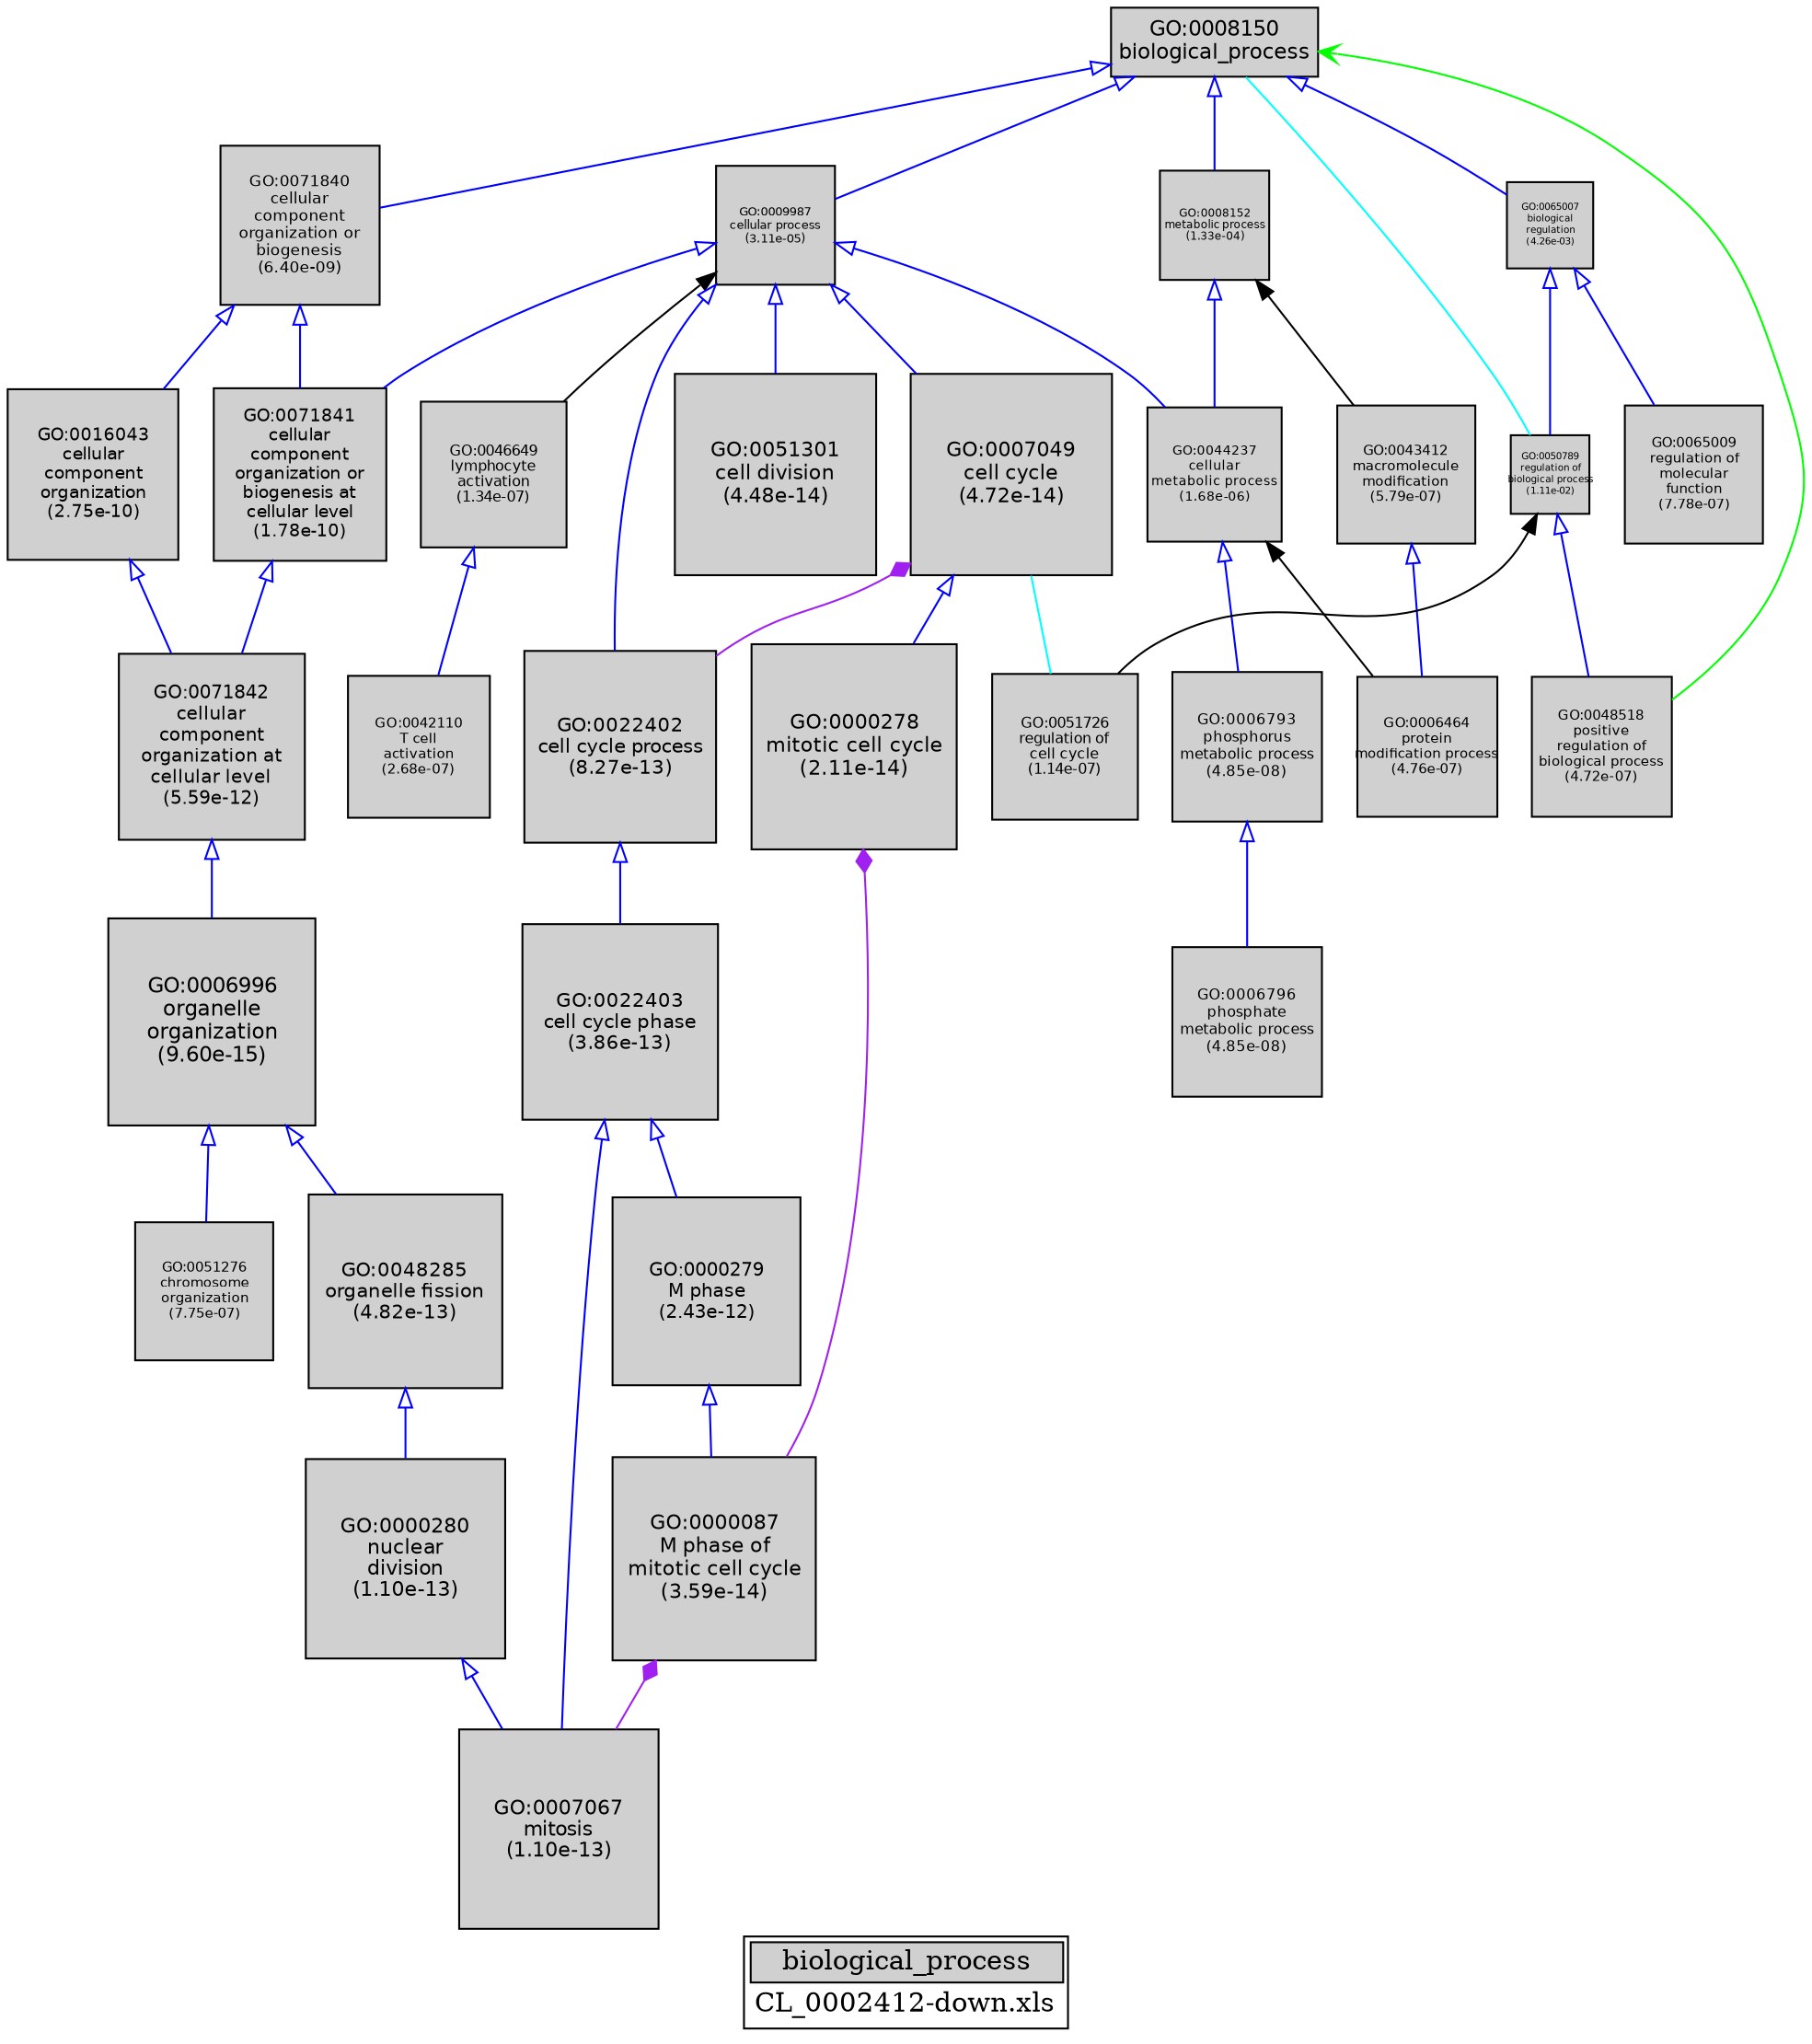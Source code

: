 digraph "biological_process" {
graph [ bgcolor = "#FFFFFF", label = <<TABLE COLOR="black" BGCOLOR="white"><TR><TD COLSPAN="2" BGCOLOR="#D0D0D0"><FONT COLOR="black">biological_process</FONT></TD></TR><TR><TD BORDER="0">CL_0002412-down.xls</TD></TR></TABLE>> ];
node [ fontname = "Helvetica" ];

subgraph "nodes" {

node [ style = "filled", fixedsize = "true", width = 1, shape = "box", fontsize = 9, fillcolor = "#D0D0D0", fontcolor = "black", color = "black" ];

"GO:0048285" [ URL = "#GO:0048285", label = <<TABLE BORDER="0"><TR><TD>GO:0048285<BR/>organelle fission<BR/>(4.82e-13)</TD></TR></TABLE>>, width = 1.40648052184, shape = "box", fontsize = 10.1266597573, height = 1.40648052184 ];
"GO:0006996" [ URL = "#GO:0006996", label = <<TABLE BORDER="0"><TR><TD>GO:0006996<BR/>organelle<BR/>organization<BR/>(9.60e-15)</TD></TR></TABLE>>, width = 1.5, shape = "box", fontsize = 10.8, height = 1.5 ];
"GO:0071842" [ URL = "#GO:0071842", label = <<TABLE BORDER="0"><TR><TD>GO:0071842<BR/>cellular<BR/>component<BR/>organization at<BR/>cellular level<BR/>(5.59e-12)</TD></TR></TABLE>>, width = 1.34464397377, shape = "box", fontsize = 9.68143661112, height = 1.34464397377 ];
"GO:0046649" [ URL = "#GO:0046649", label = <<TABLE BORDER="0"><TR><TD>GO:0046649<BR/>lymphocyte<BR/>activation<BR/>(1.34e-07)</TD></TR></TABLE>>, width = 1.05269752909, shape = "box", fontsize = 7.57942220947, height = 1.05269752909 ];
"GO:0042110" [ URL = "#GO:0042110", label = <<TABLE BORDER="0"><TR><TD>GO:0042110<BR/>T cell<BR/>activation<BR/>(2.68e-07)</TD></TR></TABLE>>, width = 1.02961228067, shape = "box", fontsize = 7.4132084208, height = 1.02961228067 ];
"GO:0022402" [ URL = "#GO:0022402", label = <<TABLE BORDER="0"><TR><TD>GO:0022402<BR/>cell cycle process<BR/>(8.27e-13)</TD></TR></TABLE>>, width = 1.39309147526, shape = "box", fontsize = 10.0302586219, height = 1.39309147526 ];
"GO:0022403" [ URL = "#GO:0022403", label = <<TABLE BORDER="0"><TR><TD>GO:0022403<BR/>cell cycle phase<BR/>(3.86e-13)</TD></TR></TABLE>>, width = 1.41194873247, shape = "box", fontsize = 10.1660308738, height = 1.41194873247 ];
"GO:0051276" [ URL = "#GO:0051276", label = <<TABLE BORDER="0"><TR><TD>GO:0051276<BR/>chromosome<BR/>organization<BR/>(7.75e-07)</TD></TR></TABLE>>, width = 0.993204418325, shape = "box", fontsize = 7.15107181194, height = 0.993204418325 ];
"GO:0051726" [ URL = "#GO:0051726", label = <<TABLE BORDER="0"><TR><TD>GO:0051726<BR/>regulation of<BR/>cell cycle<BR/>(1.14e-07)</TD></TR></TABLE>>, width = 1.05797974474, shape = "box", fontsize = 7.6174541621, height = 1.05797974474 ];
"GO:0065009" [ URL = "#GO:0065009", label = <<TABLE BORDER="0"><TR><TD>GO:0065009<BR/>regulation of<BR/>molecular<BR/>function<BR/>(7.78e-07)</TD></TR></TABLE>>, width = 0.993071688128, shape = "box", fontsize = 7.15011615452, height = 0.993071688128 ];
"GO:0008150" [ URL = "#GO:0008150", label = <<TABLE BORDER="0"><TR><TD>GO:0008150<BR/>biological_process</TD></TR></TABLE>>, width = 1.5, shape = "box", fontsize = 10.8 ];
"GO:0007049" [ URL = "#GO:0007049", label = <<TABLE BORDER="0"><TR><TD>GO:0007049<BR/>cell cycle<BR/>(4.72e-14)</TD></TR></TABLE>>, width = 1.46270389297, shape = "box", fontsize = 10.5314680294, height = 1.46270389297 ];
"GO:0044237" [ URL = "#GO:0044237", label = <<TABLE BORDER="0"><TR><TD>GO:0044237<BR/>cellular<BR/>metabolic process<BR/>(1.68e-06)</TD></TR></TABLE>>, width = 0.965772811071, shape = "box", fontsize = 6.95356423971, height = 0.965772811071 ];
"GO:0071840" [ URL = "#GO:0071840", label = <<TABLE BORDER="0"><TR><TD>GO:0071840<BR/>cellular<BR/>component<BR/>organization or<BR/>biogenesis<BR/>(6.40e-09)</TD></TR></TABLE>>, width = 1.14860770188, shape = "box", fontsize = 8.26997545353, height = 1.14860770188 ];
"GO:0051301" [ URL = "#GO:0051301", label = <<TABLE BORDER="0"><TR><TD>GO:0051301<BR/>cell division<BR/>(4.48e-14)</TD></TR></TABLE>>, width = 1.46390210166, shape = "box", fontsize = 10.5400951319, height = 1.46390210166 ];
"GO:0000278" [ URL = "#GO:0000278", label = <<TABLE BORDER="0"><TR><TD>GO:0000278<BR/>mitotic cell cycle<BR/>(2.11e-14)</TD></TR></TABLE>>, width = 1.48163485093, shape = "box", fontsize = 10.6677709267, height = 1.48163485093 ];
"GO:0043412" [ URL = "#GO:0043412", label = <<TABLE BORDER="0"><TR><TD>GO:0043412<BR/>macromolecule<BR/>modification<BR/>(5.79e-07)</TD></TR></TABLE>>, width = 1.00334525623, shape = "box", fontsize = 7.22408584489, height = 1.00334525623 ];
"GO:0050789" [ URL = "#GO:0050789", label = <<TABLE BORDER="0"><TR><TD>GO:0050789<BR/>regulation of<BR/>biological process<BR/>(1.11e-02)</TD></TR></TABLE>>, width = 0.567761175823, shape = "box", fontsize = 5.0, height = 0.567761175823 ];
"GO:0008152" [ URL = "#GO:0008152", label = <<TABLE BORDER="0"><TR><TD>GO:0008152<BR/>metabolic process<BR/>(1.33e-04)</TD></TR></TABLE>>, width = 0.793210250384, shape = "box", fontsize = 5.71111380276, height = 0.793210250384 ];
"GO:0006796" [ URL = "#GO:0006796", label = <<TABLE BORDER="0"><TR><TD>GO:0006796<BR/>phosphate<BR/>metabolic process<BR/>(4.85e-08)</TD></TR></TABLE>>, width = 1.08571982655, shape = "box", fontsize = 7.81718275119, height = 1.08571982655 ];
"GO:0007067" [ URL = "#GO:0007067", label = <<TABLE BORDER="0"><TR><TD>GO:0007067<BR/>mitosis<BR/>(1.10e-13)</TD></TR></TABLE>>, width = 1.44252583264, shape = "box", fontsize = 10.386185995, height = 1.44252583264 ];
"GO:0016043" [ URL = "#GO:0016043", label = <<TABLE BORDER="0"><TR><TD>GO:0016043<BR/>cellular<BR/>component<BR/>organization<BR/>(2.75e-10)</TD></TR></TABLE>>, width = 1.24008512338, shape = "box", fontsize = 8.92861288833, height = 1.24008512338 ];
"GO:0048518" [ URL = "#GO:0048518", label = <<TABLE BORDER="0"><TR><TD>GO:0048518<BR/>positive<BR/>regulation of<BR/>biological process<BR/>(4.72e-07)</TD></TR></TABLE>>, width = 1.01036674119, shape = "box", fontsize = 7.2746405366, height = 1.01036674119 ];
"GO:0000279" [ URL = "#GO:0000279", label = <<TABLE BORDER="0"><TR><TD>GO:0000279<BR/>M phase<BR/>(2.43e-12)</TD></TR></TABLE>>, width = 1.36602286759, shape = "box", fontsize = 9.83536464662, height = 1.36602286759 ];
"GO:0000280" [ URL = "#GO:0000280", label = <<TABLE BORDER="0"><TR><TD>GO:0000280<BR/>nuclear<BR/>division<BR/>(1.10e-13)</TD></TR></TABLE>>, width = 1.44252583264, shape = "box", fontsize = 10.386185995, height = 1.44252583264 ];
"GO:0065007" [ URL = "#GO:0065007", label = <<TABLE BORDER="0"><TR><TD>GO:0065007<BR/>biological<BR/>regulation<BR/>(4.26e-03)</TD></TR></TABLE>>, width = 0.623522264751, shape = "box", fontsize = 5.0, height = 0.623522264751 ];
"GO:0006464" [ URL = "#GO:0006464", label = <<TABLE BORDER="0"><TR><TD>GO:0006464<BR/>protein<BR/>modification process<BR/>(4.76e-07)</TD></TR></TABLE>>, width = 1.01008805219, shape = "box", fontsize = 7.27263397578, height = 1.01008805219 ];
"GO:0071841" [ URL = "#GO:0071841", label = <<TABLE BORDER="0"><TR><TD>GO:0071841<BR/>cellular<BR/>component<BR/>organization or<BR/>biogenesis at<BR/>cellular level<BR/>(1.78e-10)</TD></TR></TABLE>>, width = 1.25218546634, shape = "box", fontsize = 9.01573535765, height = 1.25218546634 ];
"GO:0006793" [ URL = "#GO:0006793", label = <<TABLE BORDER="0"><TR><TD>GO:0006793<BR/>phosphorus<BR/>metabolic process<BR/>(4.85e-08)</TD></TR></TABLE>>, width = 1.08571982655, shape = "box", fontsize = 7.81718275119, height = 1.08571982655 ];
"GO:0000087" [ URL = "#GO:0000087", label = <<TABLE BORDER="0"><TR><TD>GO:0000087<BR/>M phase of<BR/>mitotic cell cycle<BR/>(3.59e-14)</TD></TR></TABLE>>, width = 1.46914534858, shape = "box", fontsize = 10.5778465098, height = 1.46914534858 ];
"GO:0009987" [ URL = "#GO:0009987", label = <<TABLE BORDER="0"><TR><TD>GO:0009987<BR/>cellular process<BR/>(3.11e-05)</TD></TR></TABLE>>, width = 0.85452536776, shape = "box", fontsize = 6.15258264787, height = 0.85452536776 ];
}
subgraph "edges" {


edge [ dir = "back", weight = 1 ];
subgraph "regulates" {


edge [ color = "cyan", arrowtail = "none" ];
subgraph "positive" {


edge [ color = "green", arrowtail = "vee" ];
"GO:0008150" -> "GO:0048518";
}
subgraph "negative" {


edge [ color = "red", arrowtail = "tee" ];
}
"GO:0008150" -> "GO:0050789";
"GO:0007049" -> "GO:0051726";
}
subgraph "part_of" {


edge [ color = "purple", arrowtail = "diamond", weight = 2.5 ];
"GO:0000087" -> "GO:0007067";
"GO:0000278" -> "GO:0000087";
"GO:0007049" -> "GO:0022402";
}
subgraph "is_a" {


edge [ color = "blue", arrowtail = "empty", weight = 5.0 ];
"GO:0006996" -> "GO:0048285";
"GO:0008150" -> "GO:0065007";
"GO:0022403" -> "GO:0000279";
"GO:0050789" -> "GO:0048518";
"GO:0008152" -> "GO:0044237";
"GO:0071840" -> "GO:0071841";
"GO:0022402" -> "GO:0022403";
"GO:0006996" -> "GO:0051276";
"GO:0008150" -> "GO:0071840";
"GO:0016043" -> "GO:0071842";
"GO:0009987" -> "GO:0071841";
"GO:0008150" -> "GO:0008152";
"GO:0009987" -> "GO:0007049";
"GO:0071841" -> "GO:0071842";
"GO:0046649" -> "GO:0042110";
"GO:0006793" -> "GO:0006796";
"GO:0043412" -> "GO:0006464";
"GO:0044237" -> "GO:0006793";
"GO:0065007" -> "GO:0050789";
"GO:0000280" -> "GO:0007067";
"GO:0048285" -> "GO:0000280";
"GO:0071840" -> "GO:0016043";
"GO:0009987" -> "GO:0022402";
"GO:0007049" -> "GO:0000278";
"GO:0000279" -> "GO:0000087";
"GO:0071842" -> "GO:0006996";
"GO:0022403" -> "GO:0007067";
"GO:0009987" -> "GO:0051301";
"GO:0008150" -> "GO:0009987";
"GO:0065007" -> "GO:0065009";
"GO:0009987" -> "GO:0044237";
}
"GO:0044237" -> "GO:0006464";
"GO:0009987" -> "GO:0046649";
"GO:0050789" -> "GO:0051726";
"GO:0008152" -> "GO:0043412";
}
}
